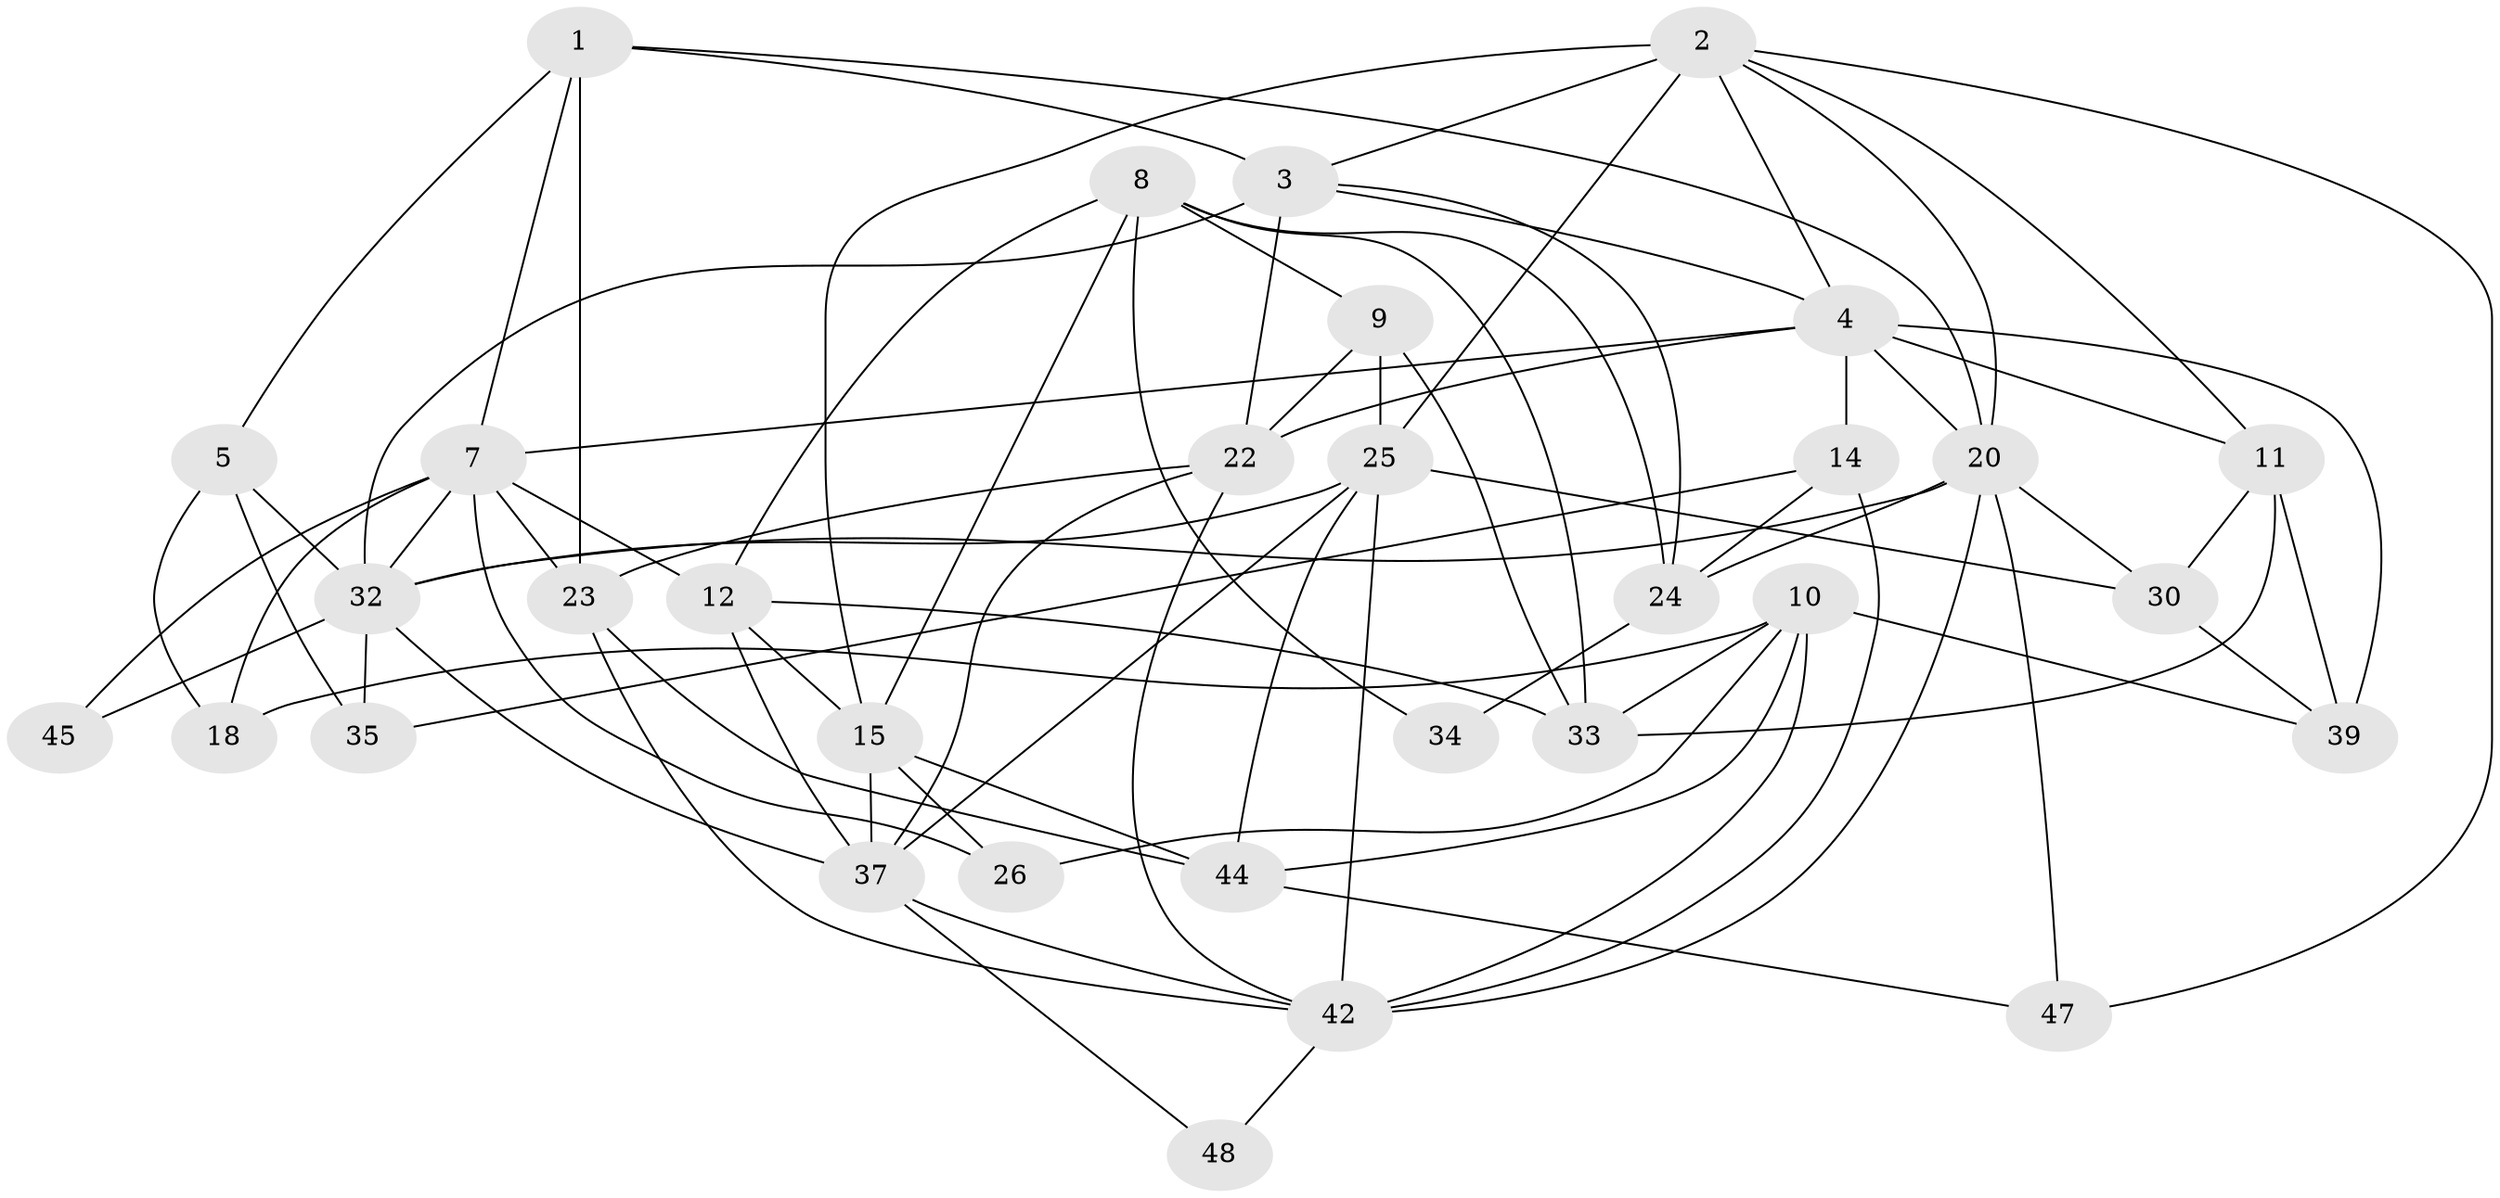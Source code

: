 // original degree distribution, {5: 0.23214285714285715, 8: 0.017857142857142856, 4: 0.17857142857142858, 6: 0.07142857142857142, 3: 0.375, 7: 0.03571428571428571, 2: 0.08928571428571429}
// Generated by graph-tools (version 1.1) at 2025/41/03/06/25 10:41:52]
// undirected, 32 vertices, 82 edges
graph export_dot {
graph [start="1"]
  node [color=gray90,style=filled];
  1 [super="+6"];
  2 [super="+29"];
  3 [super="+55"];
  4 [super="+17"];
  5 [super="+46"];
  7 [super="+16"];
  8 [super="+51"];
  9 [super="+13"];
  10 [super="+40"];
  11 [super="+28"];
  12 [super="+21"];
  14 [super="+41"];
  15 [super="+19"];
  18;
  20 [super="+38"];
  22 [super="+54"];
  23 [super="+53"];
  24 [super="+43"];
  25 [super="+27"];
  26;
  30 [super="+31"];
  32 [super="+36"];
  33 [super="+49"];
  34;
  35;
  37 [super="+52"];
  39;
  42 [super="+50"];
  44 [super="+56"];
  45;
  47;
  48;
  1 -- 3;
  1 -- 7;
  1 -- 23 [weight=2];
  1 -- 5;
  1 -- 20;
  2 -- 4;
  2 -- 20;
  2 -- 25 [weight=2];
  2 -- 47;
  2 -- 11;
  2 -- 3;
  2 -- 15;
  3 -- 32;
  3 -- 4;
  3 -- 24;
  3 -- 22;
  4 -- 39;
  4 -- 20;
  4 -- 14;
  4 -- 22;
  4 -- 7;
  4 -- 11;
  5 -- 18;
  5 -- 32;
  5 -- 35;
  7 -- 18;
  7 -- 26;
  7 -- 45;
  7 -- 23;
  7 -- 32;
  7 -- 12;
  8 -- 15;
  8 -- 33;
  8 -- 34;
  8 -- 24;
  8 -- 12;
  8 -- 9;
  9 -- 25;
  9 -- 33;
  9 -- 22;
  10 -- 39;
  10 -- 18;
  10 -- 26;
  10 -- 44;
  10 -- 42;
  10 -- 33;
  11 -- 39 [weight=2];
  11 -- 30;
  11 -- 33 [weight=2];
  12 -- 37;
  12 -- 33;
  12 -- 15;
  14 -- 24;
  14 -- 35;
  14 -- 42 [weight=2];
  15 -- 26;
  15 -- 37;
  15 -- 44;
  20 -- 47;
  20 -- 24;
  20 -- 32;
  20 -- 30;
  20 -- 42;
  22 -- 23;
  22 -- 37;
  22 -- 42;
  23 -- 42;
  23 -- 44;
  24 -- 34;
  25 -- 32 [weight=2];
  25 -- 37;
  25 -- 42;
  25 -- 44;
  25 -- 30;
  30 -- 39;
  32 -- 35;
  32 -- 37;
  32 -- 45;
  37 -- 48;
  37 -- 42;
  42 -- 48;
  44 -- 47;
}
